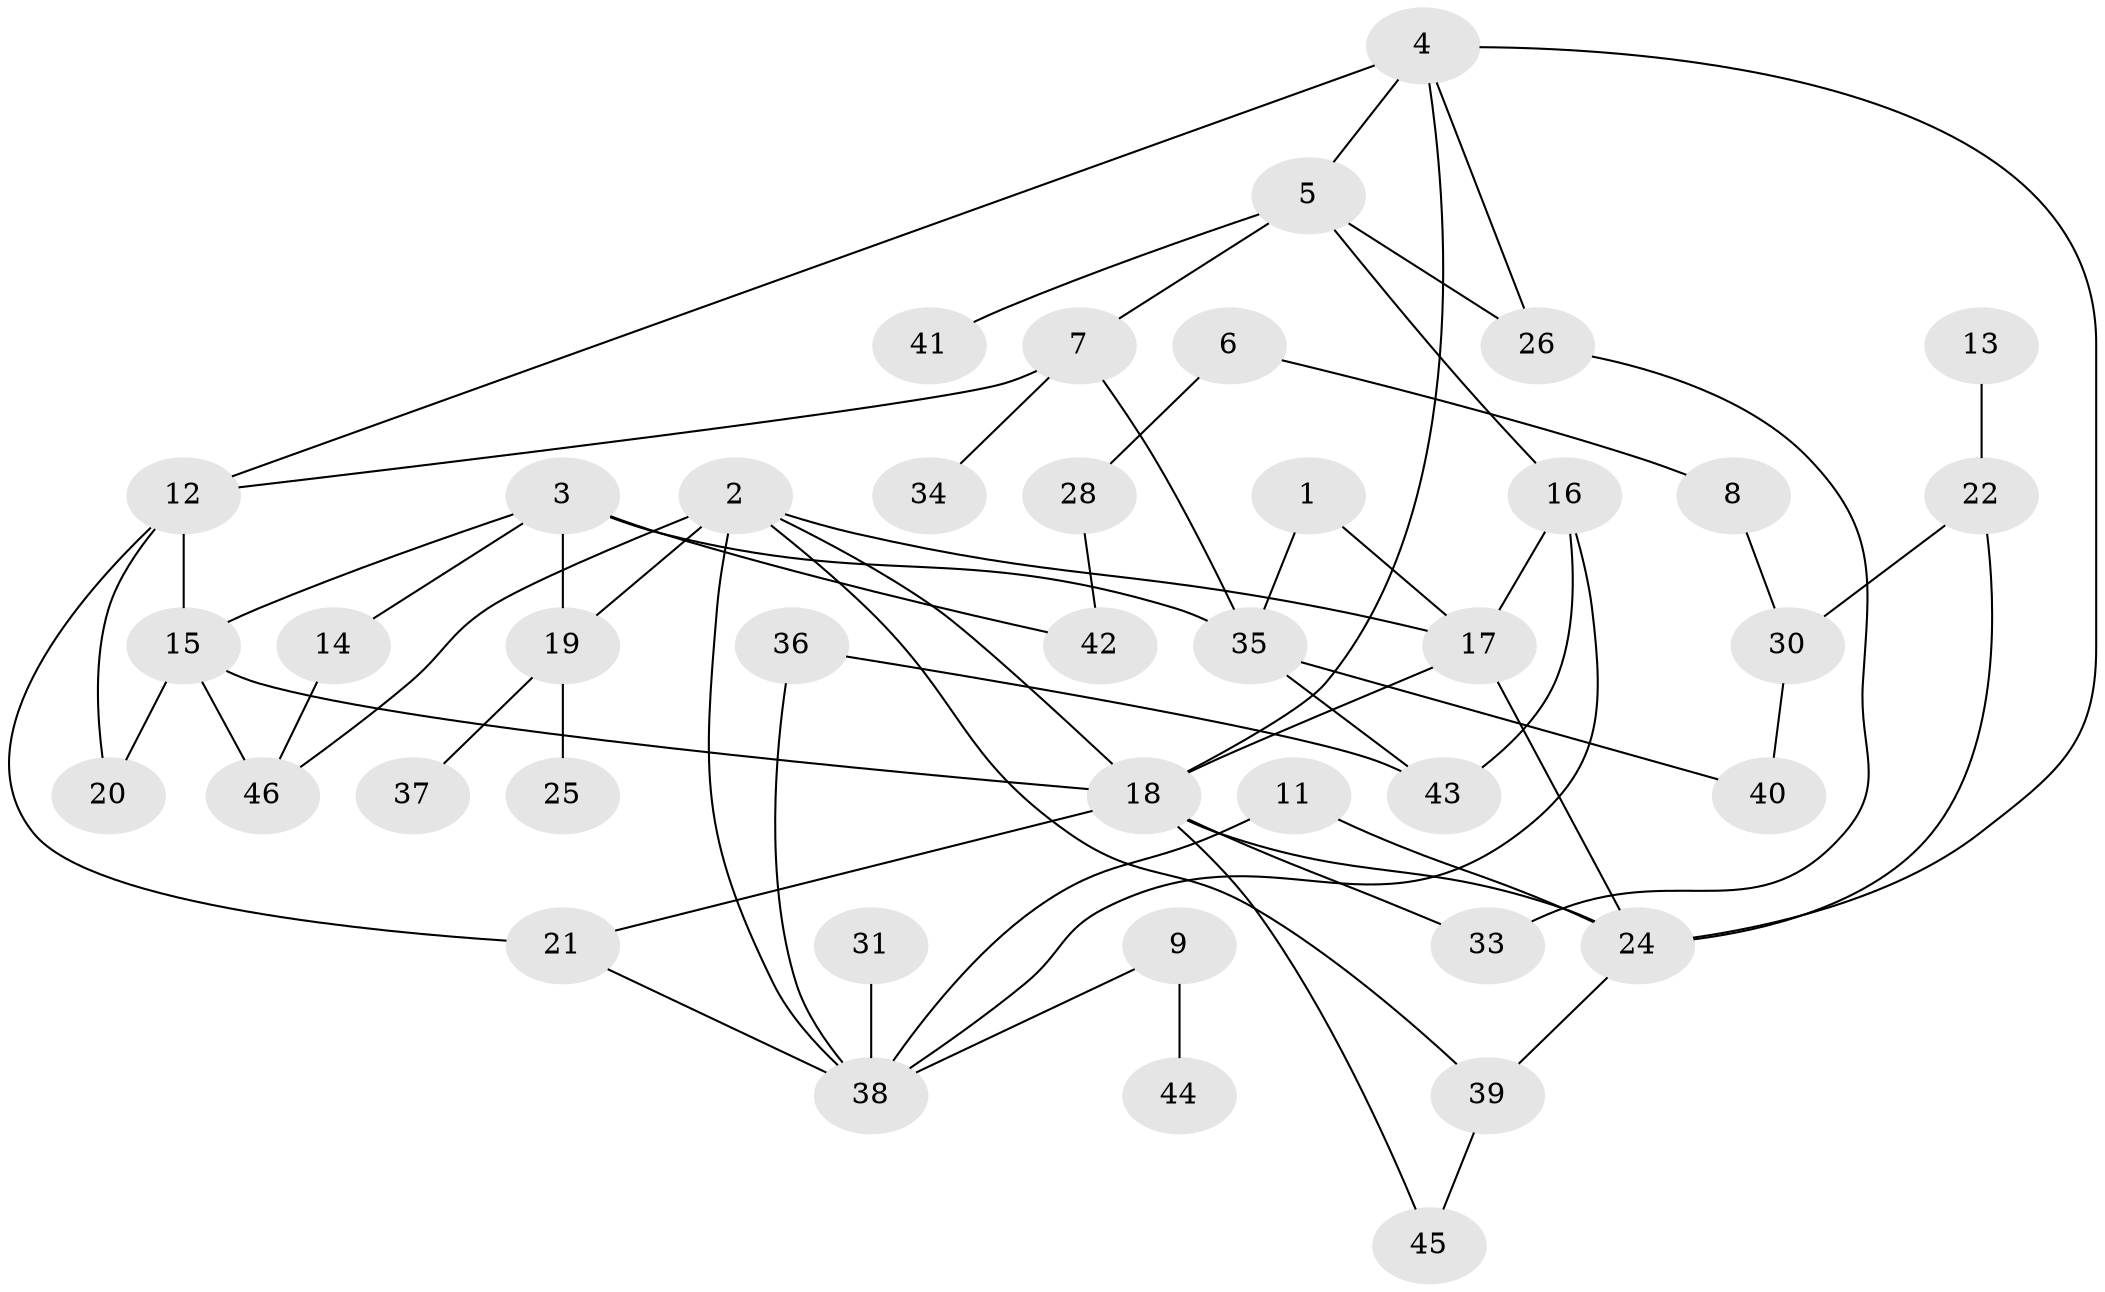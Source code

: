 // original degree distribution, {2: 0.32, 3: 0.25333333333333335, 4: 0.12, 1: 0.14666666666666667, 0: 0.06666666666666667, 5: 0.05333333333333334, 7: 0.02666666666666667, 6: 0.013333333333333334}
// Generated by graph-tools (version 1.1) at 2025/48/03/04/25 22:48:05]
// undirected, 41 vertices, 64 edges
graph export_dot {
  node [color=gray90,style=filled];
  1;
  2;
  3;
  4;
  5;
  6;
  7;
  8;
  9;
  11;
  12;
  13;
  14;
  15;
  16;
  17;
  18;
  19;
  20;
  21;
  22;
  24;
  25;
  26;
  28;
  30;
  31;
  33;
  34;
  35;
  36;
  37;
  38;
  39;
  40;
  41;
  42;
  43;
  44;
  45;
  46;
  1 -- 17 [weight=1.0];
  1 -- 35 [weight=1.0];
  2 -- 17 [weight=2.0];
  2 -- 18 [weight=1.0];
  2 -- 19 [weight=2.0];
  2 -- 38 [weight=1.0];
  2 -- 39 [weight=1.0];
  2 -- 46 [weight=1.0];
  3 -- 14 [weight=1.0];
  3 -- 15 [weight=1.0];
  3 -- 19 [weight=1.0];
  3 -- 35 [weight=1.0];
  3 -- 42 [weight=1.0];
  4 -- 5 [weight=1.0];
  4 -- 12 [weight=1.0];
  4 -- 18 [weight=1.0];
  4 -- 24 [weight=1.0];
  4 -- 26 [weight=1.0];
  5 -- 7 [weight=1.0];
  5 -- 16 [weight=1.0];
  5 -- 26 [weight=1.0];
  5 -- 41 [weight=1.0];
  6 -- 8 [weight=1.0];
  6 -- 28 [weight=1.0];
  7 -- 12 [weight=1.0];
  7 -- 34 [weight=1.0];
  7 -- 35 [weight=1.0];
  8 -- 30 [weight=1.0];
  9 -- 38 [weight=1.0];
  9 -- 44 [weight=1.0];
  11 -- 24 [weight=1.0];
  11 -- 38 [weight=1.0];
  12 -- 15 [weight=1.0];
  12 -- 20 [weight=1.0];
  12 -- 21 [weight=1.0];
  13 -- 22 [weight=1.0];
  14 -- 46 [weight=1.0];
  15 -- 18 [weight=1.0];
  15 -- 20 [weight=1.0];
  15 -- 46 [weight=1.0];
  16 -- 17 [weight=1.0];
  16 -- 38 [weight=1.0];
  16 -- 43 [weight=1.0];
  17 -- 18 [weight=1.0];
  17 -- 24 [weight=1.0];
  18 -- 21 [weight=1.0];
  18 -- 24 [weight=1.0];
  18 -- 33 [weight=1.0];
  18 -- 45 [weight=1.0];
  19 -- 25 [weight=1.0];
  19 -- 37 [weight=1.0];
  21 -- 38 [weight=1.0];
  22 -- 24 [weight=1.0];
  22 -- 30 [weight=1.0];
  24 -- 39 [weight=1.0];
  26 -- 33 [weight=1.0];
  28 -- 42 [weight=1.0];
  30 -- 40 [weight=1.0];
  31 -- 38 [weight=1.0];
  35 -- 40 [weight=1.0];
  35 -- 43 [weight=1.0];
  36 -- 38 [weight=1.0];
  36 -- 43 [weight=1.0];
  39 -- 45 [weight=1.0];
}

